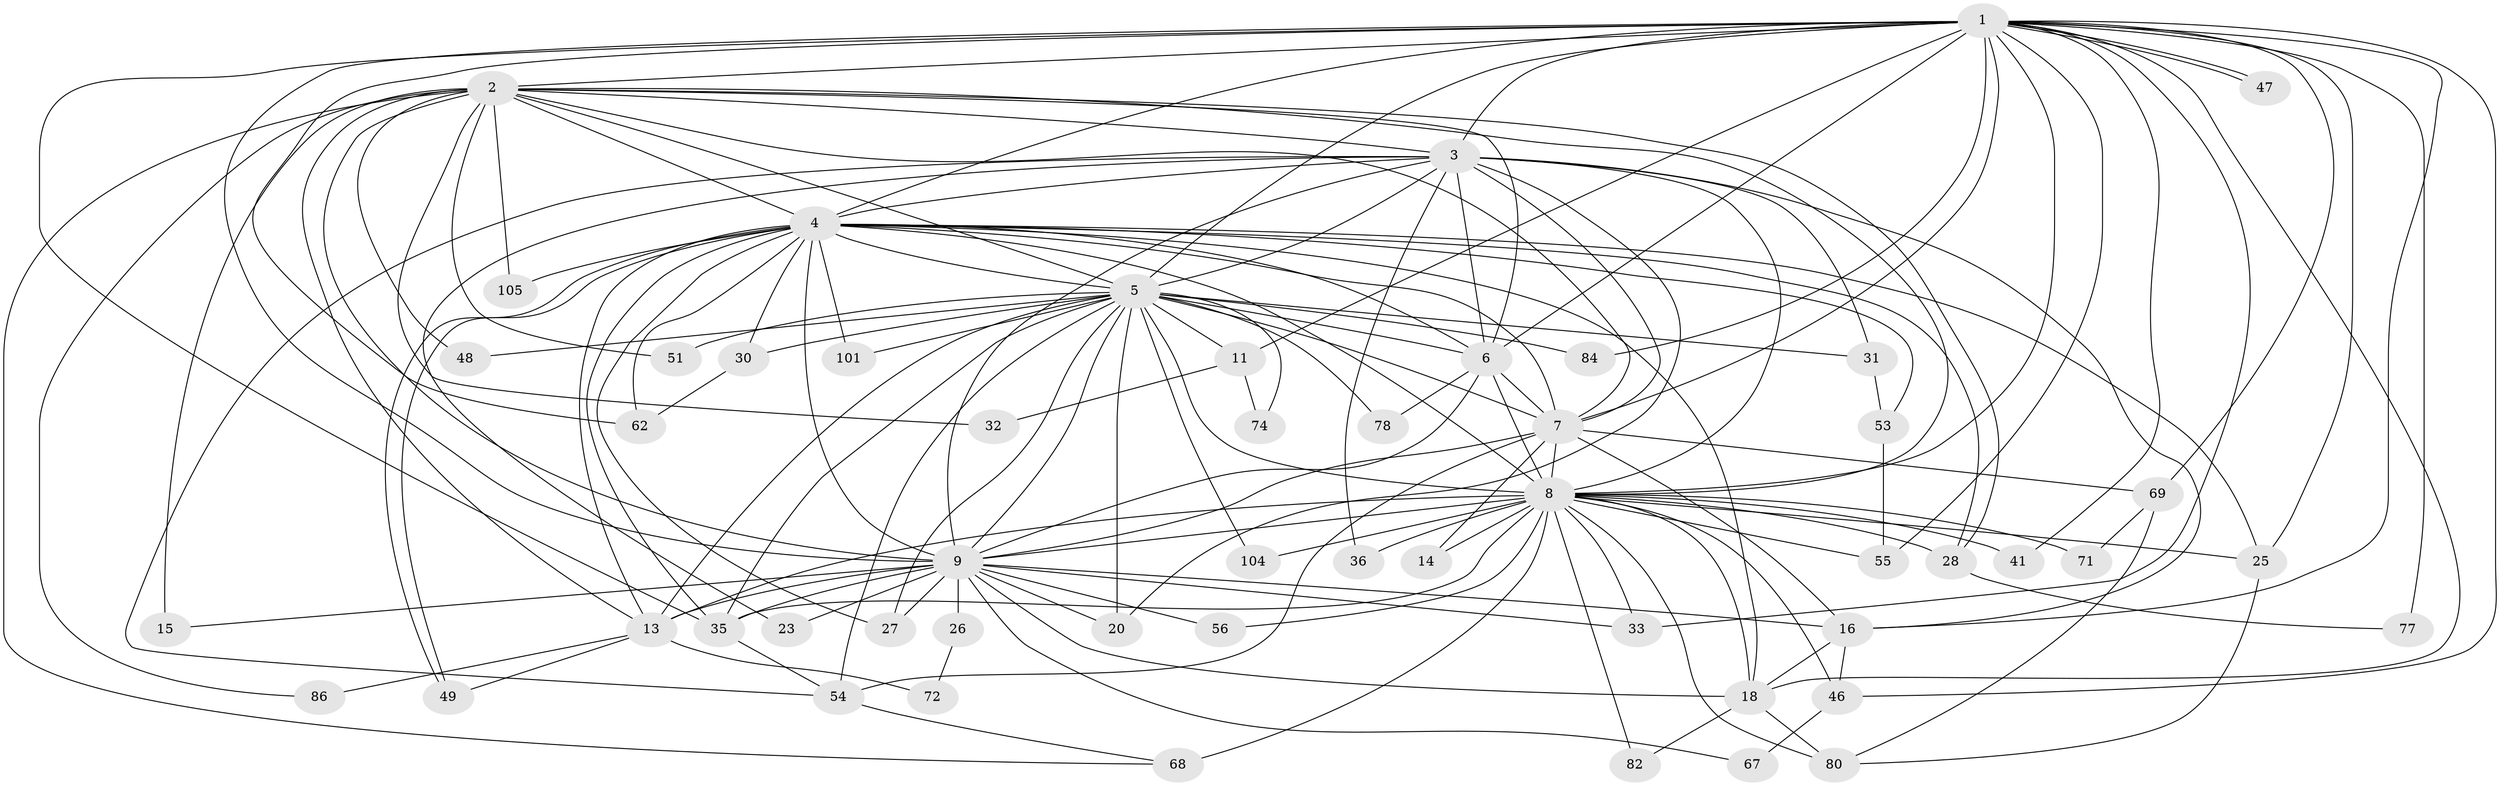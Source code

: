 // original degree distribution, {33: 0.009345794392523364, 20: 0.009345794392523364, 17: 0.018691588785046728, 25: 0.018691588785046728, 24: 0.009345794392523364, 11: 0.009345794392523364, 13: 0.009345794392523364, 22: 0.009345794392523364, 4: 0.08411214953271028, 5: 0.037383177570093455, 12: 0.009345794392523364, 2: 0.5327102803738317, 3: 0.22429906542056074, 10: 0.009345794392523364, 7: 0.009345794392523364}
// Generated by graph-tools (version 1.1) at 2025/13/03/09/25 04:13:52]
// undirected, 53 vertices, 148 edges
graph export_dot {
graph [start="1"]
  node [color=gray90,style=filled];
  1;
  2;
  3;
  4 [super="+38"];
  5 [super="+52"];
  6;
  7;
  8 [super="+50+10+12+17+66"];
  9 [super="+100+45+60+61+83+37+34+19"];
  11;
  13 [super="+99+87+103+106+64"];
  14;
  15;
  16 [super="+22"];
  18 [super="+43+29+24"];
  20 [super="+44"];
  23;
  25 [super="+73"];
  26;
  27 [super="+58"];
  28;
  30;
  31;
  32;
  33 [super="+57"];
  35 [super="+92+39+81+85"];
  36 [super="+42"];
  41;
  46 [super="+63"];
  47;
  48;
  49 [super="+93+59"];
  51;
  53 [super="+98"];
  54 [super="+95+70"];
  55;
  56;
  62 [super="+65"];
  67;
  68 [super="+75"];
  69 [super="+96"];
  71;
  72;
  74;
  77 [super="+94"];
  78;
  80 [super="+89"];
  82;
  84;
  86;
  101;
  104;
  105;
  1 -- 2;
  1 -- 3;
  1 -- 4 [weight=2];
  1 -- 5;
  1 -- 6;
  1 -- 7;
  1 -- 8 [weight=3];
  1 -- 9 [weight=6];
  1 -- 11;
  1 -- 18;
  1 -- 25;
  1 -- 33;
  1 -- 35 [weight=2];
  1 -- 41;
  1 -- 47;
  1 -- 47;
  1 -- 55;
  1 -- 62;
  1 -- 69;
  1 -- 77 [weight=2];
  1 -- 84;
  1 -- 46;
  1 -- 16;
  2 -- 3;
  2 -- 4;
  2 -- 5;
  2 -- 6;
  2 -- 7;
  2 -- 8 [weight=2];
  2 -- 9 [weight=3];
  2 -- 13;
  2 -- 15;
  2 -- 28;
  2 -- 32;
  2 -- 48;
  2 -- 51;
  2 -- 68;
  2 -- 86;
  2 -- 105;
  3 -- 4;
  3 -- 5;
  3 -- 6;
  3 -- 7;
  3 -- 8 [weight=3];
  3 -- 9 [weight=2];
  3 -- 16;
  3 -- 23;
  3 -- 31;
  3 -- 54;
  3 -- 36;
  3 -- 20;
  4 -- 5;
  4 -- 6;
  4 -- 7;
  4 -- 8 [weight=3];
  4 -- 9 [weight=2];
  4 -- 25;
  4 -- 27;
  4 -- 28;
  4 -- 30;
  4 -- 49;
  4 -- 49;
  4 -- 53;
  4 -- 101;
  4 -- 105;
  4 -- 13;
  4 -- 35;
  4 -- 62;
  4 -- 18;
  5 -- 6;
  5 -- 7;
  5 -- 8 [weight=2];
  5 -- 9;
  5 -- 11;
  5 -- 13;
  5 -- 20;
  5 -- 30;
  5 -- 31;
  5 -- 48;
  5 -- 51;
  5 -- 74;
  5 -- 78;
  5 -- 84;
  5 -- 101;
  5 -- 104;
  5 -- 54;
  5 -- 27;
  5 -- 35;
  6 -- 7;
  6 -- 8 [weight=2];
  6 -- 9 [weight=2];
  6 -- 78;
  7 -- 8 [weight=2];
  7 -- 9;
  7 -- 14;
  7 -- 54;
  7 -- 69;
  7 -- 16;
  8 -- 9 [weight=2];
  8 -- 14;
  8 -- 33;
  8 -- 56;
  8 -- 71;
  8 -- 68 [weight=2];
  8 -- 82;
  8 -- 18;
  8 -- 35 [weight=2];
  8 -- 104;
  8 -- 41;
  8 -- 46;
  8 -- 55;
  8 -- 13 [weight=4];
  8 -- 80;
  8 -- 36;
  8 -- 28;
  8 -- 25;
  9 -- 15;
  9 -- 16;
  9 -- 26 [weight=2];
  9 -- 35;
  9 -- 18 [weight=2];
  9 -- 13 [weight=2];
  9 -- 67;
  9 -- 33 [weight=2];
  9 -- 20;
  9 -- 23;
  9 -- 56;
  9 -- 27;
  11 -- 32;
  11 -- 74;
  13 -- 72;
  13 -- 49 [weight=2];
  13 -- 86;
  16 -- 18;
  16 -- 46;
  18 -- 80;
  18 -- 82;
  25 -- 80;
  26 -- 72;
  28 -- 77;
  30 -- 62;
  31 -- 53;
  35 -- 54;
  46 -- 67;
  53 -- 55;
  54 -- 68;
  69 -- 71;
  69 -- 80;
}

